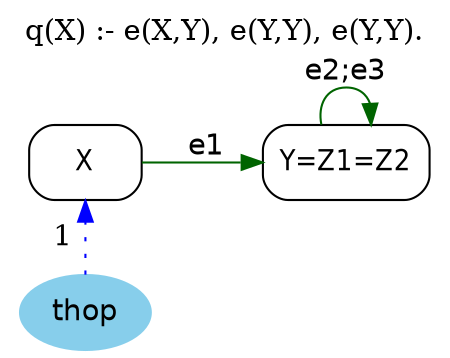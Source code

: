 digraph G {
	graph [bb="0,0,194,164",
		label="q(X) :- e(X,Y), e(Y,Y), e(Y,Y).",
		labelloc=t,
		lheight=0.21,
		lp="97,152.5",
		lwidth=2.47,
		rankdir=LR
	];
	node [label="\N"];
	X	 [fontname="Helvetica-Narrow",
		height=0.5,
		pos="33.5,90",
		shape=box,
		style=rounded,
		width=0.75];
	Y	 [fontname="Helvetica-Narrow",
		height=0.5,
		label="Y=Z1=Z2",
		pos="151.6,90",
		shape=box,
		style=rounded,
		width=1.0417];
	X -> Y	 [color=darkgreen,
		fontname=helvetica,
		label=e1,
		lp="88.097,97.5",
		pos="e,113.89,90 60.594,90 73.431,90 89.15,90 103.89,90"];
	Y -> Y	 [color=darkgreen,
		fontname=helvetica,
		label="e2;e3",
		lp="151.6,133.5",
		pos="e,162.81,108.15 140.38,108.15 138.66,117.54 142.39,126 151.6,126 157.21,126 160.78,122.86 162.33,118.28"];
	thop	 [color=skyblue,
		fillcolor=skyblue,
		fontname=helvetica,
		height=0.5,
		pos="33.5,18",
		shape=oval,
		style="filled,rounded",
		width=0.79437];
	thop -> X	 [color=blue,
		constraint=false,
		label=1,
		lp="23,54",
		pos="e,33.5,71.587 33.5,36.169 33.5,43.869 33.5,53.026 33.5,61.583",
		style=dotted];
}
